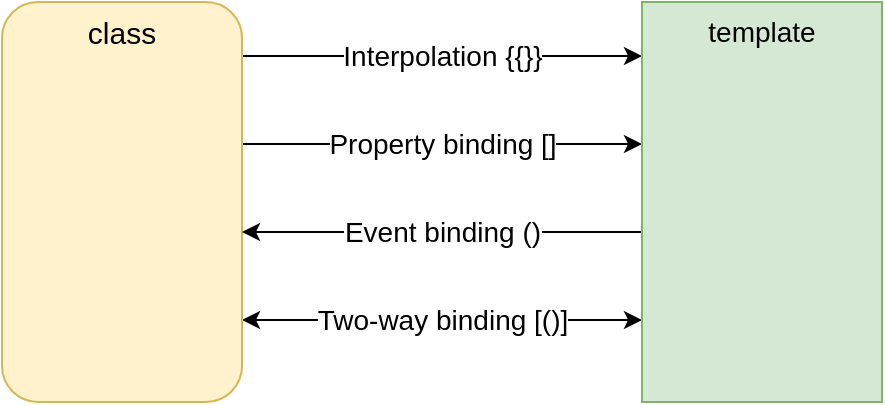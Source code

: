 <mxfile version="14.7.6" type="device"><diagram id="hj-z1yz8en4jJloD_hQp" name="Page-1"><mxGraphModel dx="868" dy="492" grid="1" gridSize="10" guides="1" tooltips="1" connect="1" arrows="1" fold="1" page="1" pageScale="1" pageWidth="850" pageHeight="1100" math="0" shadow="0"><root><mxCell id="0"/><mxCell id="1" parent="0"/><mxCell id="xDgGS-6L--9-t0TNXHHK-12" value="Interpolation {{}}" style="edgeStyle=orthogonalEdgeStyle;rounded=0;orthogonalLoop=1;jettySize=auto;html=1;exitX=1;exitY=0.25;exitDx=0;exitDy=0;entryX=0;entryY=0.25;entryDx=0;entryDy=0;fontSize=14;" edge="1" parent="1"><mxGeometry relative="1" as="geometry"><mxPoint x="280" y="107" as="sourcePoint"/><mxPoint x="480" y="107" as="targetPoint"/></mxGeometry></mxCell><mxCell id="xDgGS-6L--9-t0TNXHHK-13" value="Property binding []" style="edgeStyle=orthogonalEdgeStyle;rounded=0;orthogonalLoop=1;jettySize=auto;html=1;exitX=1;exitY=0.5;exitDx=0;exitDy=0;entryX=0;entryY=0.5;entryDx=0;entryDy=0;fontSize=14;" edge="1" parent="1"><mxGeometry relative="1" as="geometry"><mxPoint x="280" y="151" as="sourcePoint"/><mxPoint x="480" y="151" as="targetPoint"/></mxGeometry></mxCell><mxCell id="xDgGS-6L--9-t0TNXHHK-15" value="Two-way binding [()]" style="edgeStyle=orthogonalEdgeStyle;rounded=0;orthogonalLoop=1;jettySize=auto;html=1;exitX=1;exitY=0.75;exitDx=0;exitDy=0;entryX=0;entryY=0.75;entryDx=0;entryDy=0;fontSize=14;startArrow=classic;startFill=1;" edge="1" parent="1"><mxGeometry relative="1" as="geometry"><mxPoint x="280" y="239" as="sourcePoint"/><mxPoint x="480" y="239" as="targetPoint"/></mxGeometry></mxCell><mxCell id="xDgGS-6L--9-t0TNXHHK-4" value="&lt;font style=&quot;font-size: 15px&quot;&gt;class&lt;/font&gt;" style="rounded=1;whiteSpace=wrap;html=1;verticalAlign=top;fillColor=#fff2cc;strokeColor=#d6b656;" vertex="1" parent="1"><mxGeometry x="160" y="80" width="120" height="200" as="geometry"/></mxCell><mxCell id="xDgGS-6L--9-t0TNXHHK-14" value="Event binding ()" style="edgeStyle=orthogonalEdgeStyle;rounded=0;orthogonalLoop=1;jettySize=auto;html=1;exitX=0;exitY=0.75;exitDx=0;exitDy=0;entryX=1;entryY=0.75;entryDx=0;entryDy=0;fontSize=14;" edge="1" parent="1"><mxGeometry relative="1" as="geometry"><mxPoint x="480" y="195" as="sourcePoint"/><mxPoint x="280" y="195" as="targetPoint"/></mxGeometry></mxCell><mxCell id="xDgGS-6L--9-t0TNXHHK-5" value="template" style="rounded=0;whiteSpace=wrap;html=1;verticalAlign=top;fontSize=14;fillColor=#d5e8d4;strokeColor=#82b366;" vertex="1" parent="1"><mxGeometry x="480" y="80" width="120" height="200" as="geometry"/></mxCell></root></mxGraphModel></diagram></mxfile>